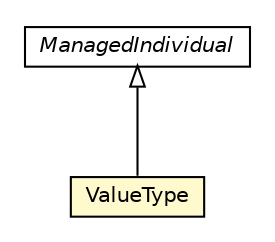 #!/usr/local/bin/dot
#
# Class diagram 
# Generated by UMLGraph version R5_6-24-gf6e263 (http://www.umlgraph.org/)
#

digraph G {
	edge [fontname="Helvetica",fontsize=10,labelfontname="Helvetica",labelfontsize=10];
	node [fontname="Helvetica",fontsize=10,shape=plaintext];
	nodesep=0.25;
	ranksep=0.5;
	// org.universAAL.middleware.owl.ManagedIndividual
	c8764900 [label=<<table title="org.universAAL.middleware.owl.ManagedIndividual" border="0" cellborder="1" cellspacing="0" cellpadding="2" port="p" href="../../middleware/owl/ManagedIndividual.html">
		<tr><td><table border="0" cellspacing="0" cellpadding="1">
<tr><td align="center" balign="center"><font face="Helvetica-Oblique"> ManagedIndividual </font></td></tr>
		</table></td></tr>
		</table>>, URL="../../middleware/owl/ManagedIndividual.html", fontname="Helvetica", fontcolor="black", fontsize=10.0];
	// org.universAAL.ontology.device.ValueType
	c8765514 [label=<<table title="org.universAAL.ontology.device.ValueType" border="0" cellborder="1" cellspacing="0" cellpadding="2" port="p" bgcolor="lemonChiffon" href="./ValueType.html">
		<tr><td><table border="0" cellspacing="0" cellpadding="1">
<tr><td align="center" balign="center"> ValueType </td></tr>
		</table></td></tr>
		</table>>, URL="./ValueType.html", fontname="Helvetica", fontcolor="black", fontsize=10.0];
	//org.universAAL.ontology.device.ValueType extends org.universAAL.middleware.owl.ManagedIndividual
	c8764900:p -> c8765514:p [dir=back,arrowtail=empty];
}

